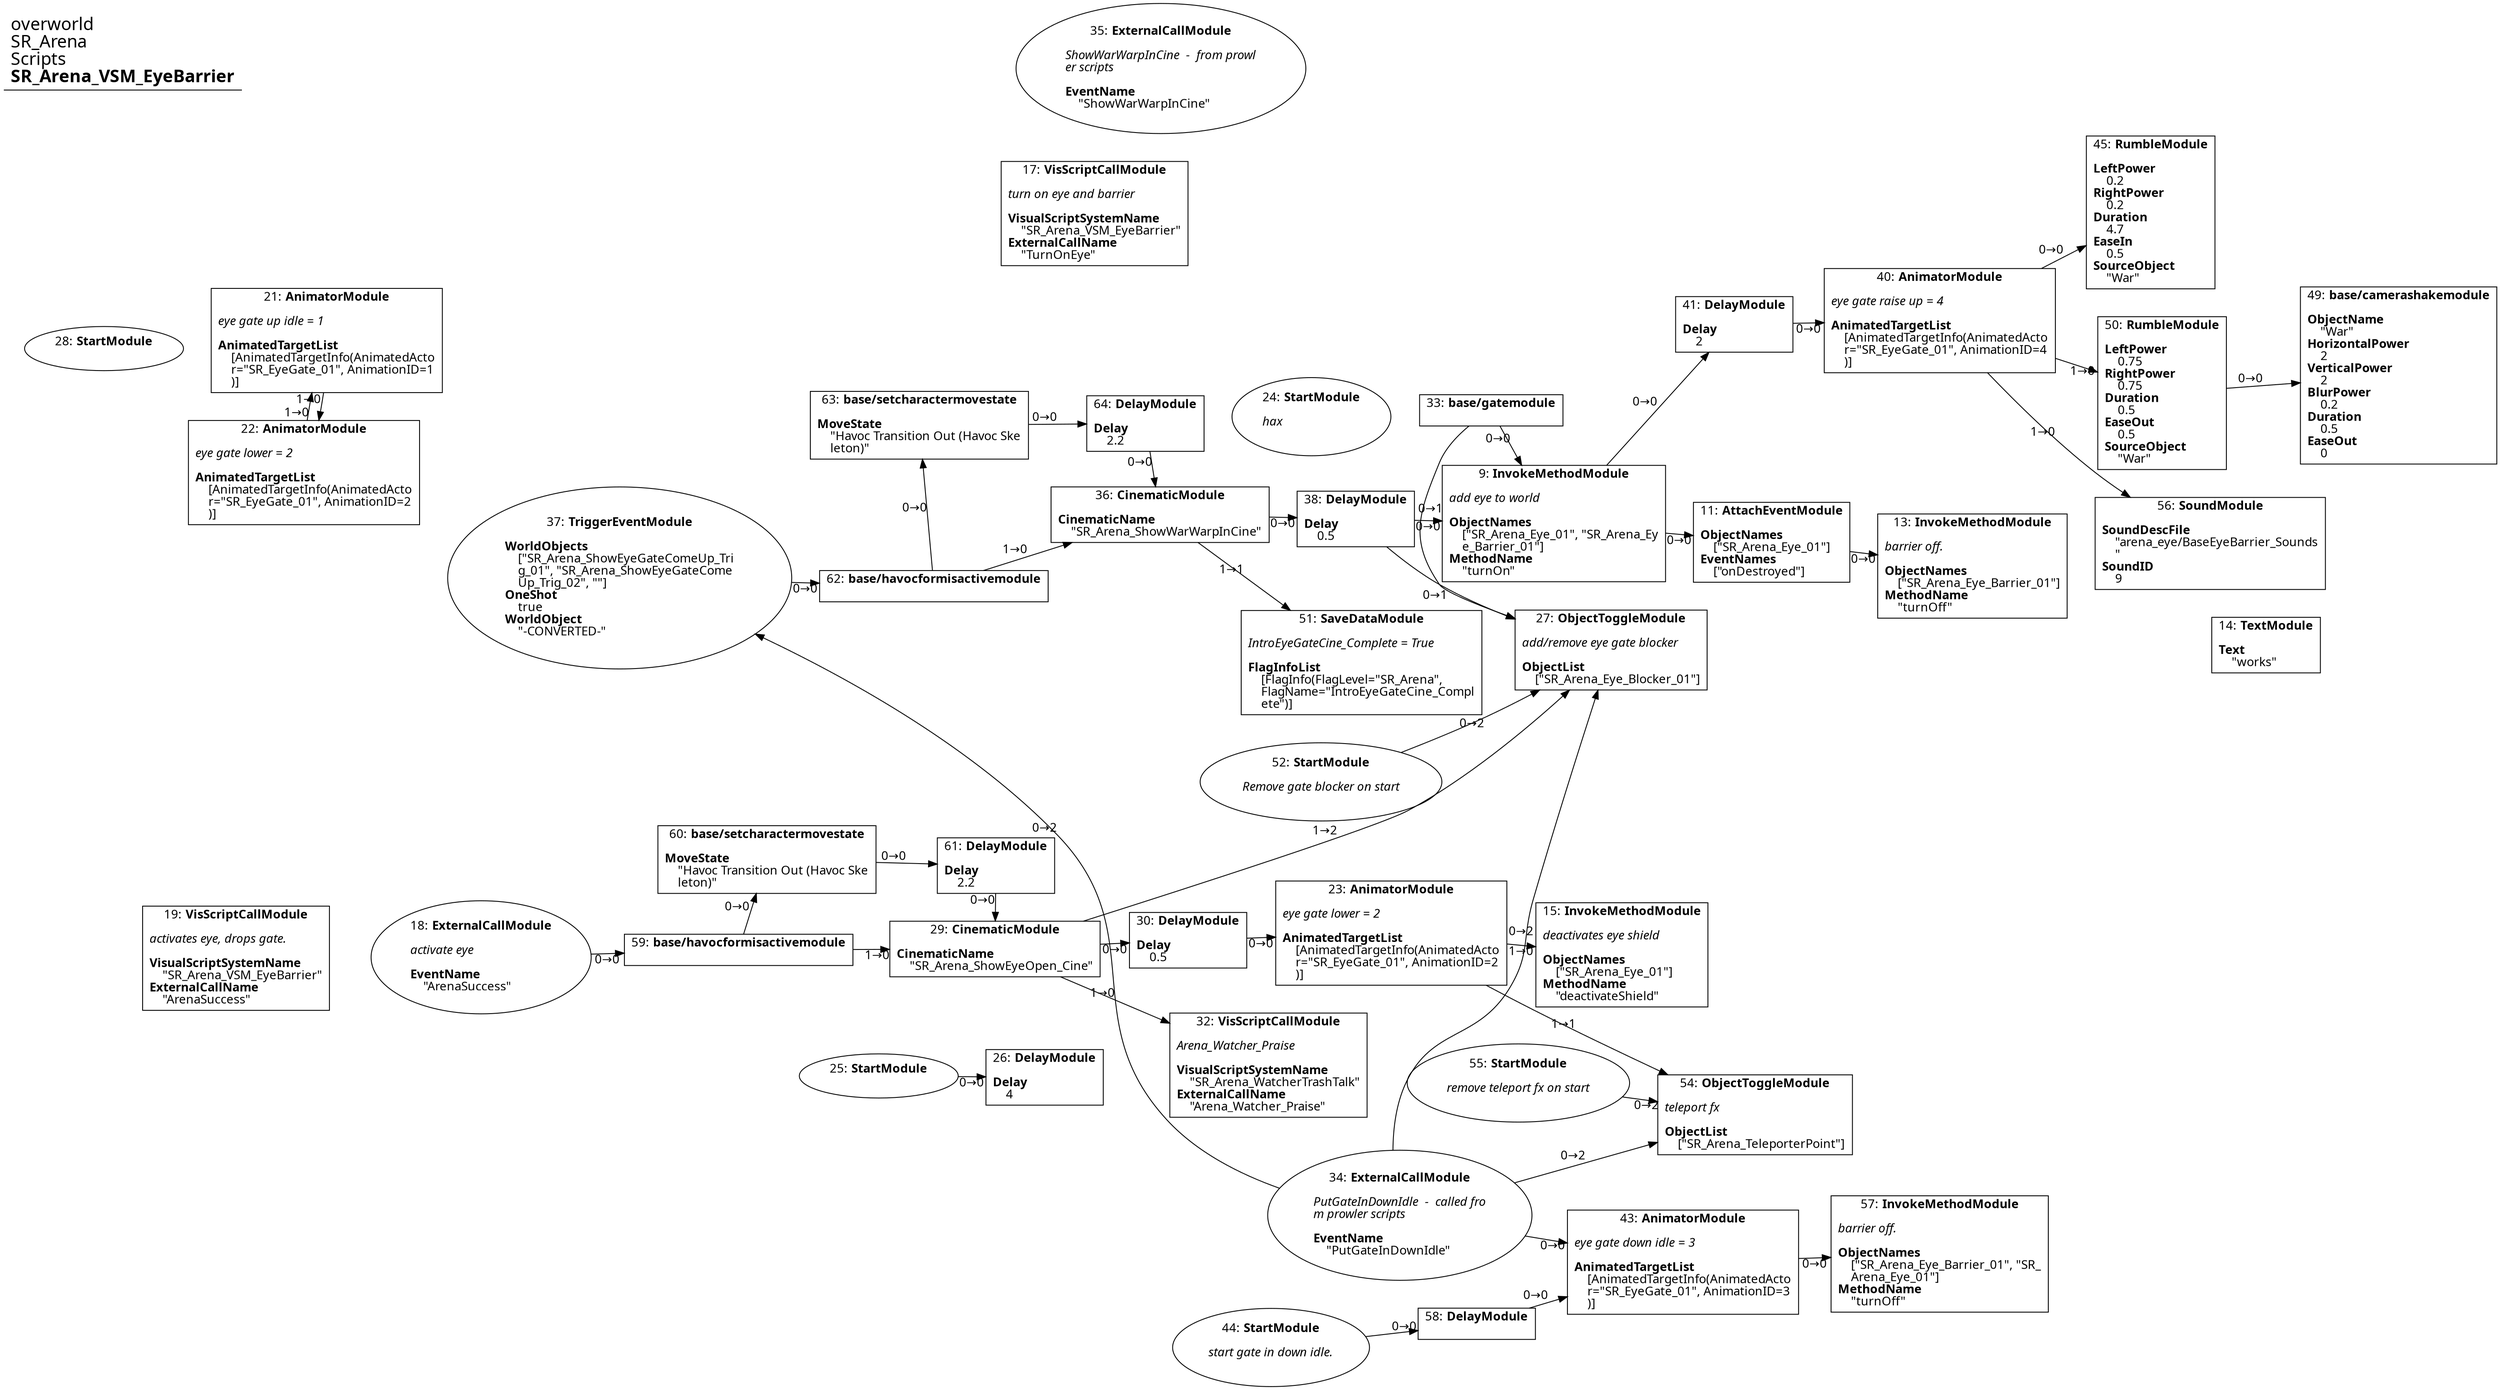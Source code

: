 digraph {
    layout = fdp;
    overlap = prism;
    sep = "+16";
    splines = spline;

    node [ shape = box ];

    graph [ fontname = "Segoe UI" ];
    node [ fontname = "Segoe UI" ];
    edge [ fontname = "Segoe UI" ];

    9 [ label = <9: <b>InvokeMethodModule</b><br/><br/><i>add eye to world<br align="left"/></i><br align="left"/><b>ObjectNames</b><br align="left"/>    [&quot;SR_Arena_Eye_01&quot;, &quot;SR_Arena_Ey<br align="left"/>    e_Barrier_01&quot;]<br align="left"/><b>MethodName</b><br align="left"/>    &quot;turnOn&quot;<br align="left"/>> ];
    9 [ pos = "0.37300003,-0.558!" ];
    9 -> 11 [ label = "0→0" ];
    9 -> 41 [ label = "0→0" ];

    11 [ label = <11: <b>AttachEventModule</b><br/><br/><b>ObjectNames</b><br align="left"/>    [&quot;SR_Arena_Eye_01&quot;]<br align="left"/><b>EventNames</b><br align="left"/>    [&quot;onDestroyed&quot;]<br align="left"/>> ];
    11 [ pos = "0.615,-0.558!" ];
    11 -> 13 [ label = "0→0" ];

    13 [ label = <13: <b>InvokeMethodModule</b><br/><br/><i>barrier off.<br align="left"/></i><br align="left"/><b>ObjectNames</b><br align="left"/>    [&quot;SR_Arena_Eye_Barrier_01&quot;]<br align="left"/><b>MethodName</b><br align="left"/>    &quot;turnOff&quot;<br align="left"/>> ];
    13 [ pos = "0.82000005,-0.558!" ];

    14 [ label = <14: <b>TextModule</b><br/><br/><b>Text</b><br align="left"/>    &quot;works&quot;<br align="left"/>> ];
    14 [ pos = "1.1580001,-0.64000005!" ];

    15 [ label = <15: <b>InvokeMethodModule</b><br/><br/><i>deactivates eye shield<br align="left"/></i><br align="left"/><b>ObjectNames</b><br align="left"/>    [&quot;SR_Arena_Eye_01&quot;]<br align="left"/><b>MethodName</b><br align="left"/>    &quot;deactivateShield&quot;<br align="left"/>> ];
    15 [ pos = "0.282,-1.3010001!" ];

    17 [ label = <17: <b>VisScriptCallModule</b><br/><br/><i>turn on eye and barrier<br align="left"/></i><br align="left"/><b>VisualScriptSystemName</b><br align="left"/>    &quot;SR_Arena_VSM_EyeBarrier&quot;<br align="left"/><b>ExternalCallName</b><br align="left"/>    &quot;TurnOnEye&quot;<br align="left"/>> ];
    17 [ pos = "-0.52000004,-0.056!" ];

    18 [ label = <18: <b>ExternalCallModule</b><br/><br/><i>activate eye<br align="left"/></i><br align="left"/><b>EventName</b><br align="left"/>    &quot;ArenaSuccess&quot;<br align="left"/>> ];
    18 [ shape = oval ]
    18 [ pos = "-1.485,-1.2550001!" ];
    18 -> 59 [ label = "0→0" ];

    19 [ label = <19: <b>VisScriptCallModule</b><br/><br/><i>activates eye, drops gate.<br align="left"/></i><br align="left"/><b>VisualScriptSystemName</b><br align="left"/>    &quot;SR_Arena_VSM_EyeBarrier&quot;<br align="left"/><b>ExternalCallName</b><br align="left"/>    &quot;ArenaSuccess&quot;<br align="left"/>> ];
    19 [ pos = "-1.6890001,-1.256!" ];

    21 [ label = <21: <b>AnimatorModule</b><br/><br/><i>eye gate up idle = 1<br align="left"/></i><br align="left"/><b>AnimatedTargetList</b><br align="left"/>    [AnimatedTargetInfo(AnimatedActo<br align="left"/>    r=&quot;SR_EyeGate_01&quot;, AnimationID=1<br align="left"/>    )]<br align="left"/>> ];
    21 [ pos = "-1.598,-0.321!" ];
    21 -> 22 [ label = "1→0" ];

    22 [ label = <22: <b>AnimatorModule</b><br/><br/><i>eye gate lower = 2<br align="left"/></i><br align="left"/><b>AnimatedTargetList</b><br align="left"/>    [AnimatedTargetInfo(AnimatedActo<br align="left"/>    r=&quot;SR_EyeGate_01&quot;, AnimationID=2<br align="left"/>    )]<br align="left"/>> ];
    22 [ pos = "-1.5990001,-0.45100003!" ];
    22 -> 21 [ label = "1→0" ];

    23 [ label = <23: <b>AnimatorModule</b><br/><br/><i>eye gate lower = 2<br align="left"/></i><br align="left"/><b>AnimatedTargetList</b><br align="left"/>    [AnimatedTargetInfo(AnimatedActo<br align="left"/>    r=&quot;SR_EyeGate_01&quot;, AnimationID=2<br align="left"/>    )]<br align="left"/>> ];
    23 [ pos = "-0.019000001,-1.2780001!" ];
    23 -> 15 [ label = "1→0" ];
    23 -> 54 [ label = "1→1" ];

    24 [ label = <24: <b>StartModule</b><br/><br/><i>hax<br align="left"/></i><br align="left"/>> ];
    24 [ shape = oval ]
    24 [ pos = "-0.120000005,-0.402!" ];

    25 [ label = <25: <b>StartModule</b><br/><br/>> ];
    25 [ shape = oval ]
    25 [ pos = "-0.813,-1.4460001!" ];
    25 -> 26 [ label = "0→0" ];

    26 [ label = <26: <b>DelayModule</b><br/><br/><b>Delay</b><br align="left"/>    4<br align="left"/>> ];
    26 [ pos = "-0.61300004,-1.4460001!" ];

    27 [ label = <27: <b>ObjectToggleModule</b><br/><br/><i>add/remove eye gate blocker<br align="left"/></i><br align="left"/><b>ObjectList</b><br align="left"/>    [&quot;SR_Arena_Eye_Blocker_01&quot;]<br align="left"/>> ];
    27 [ pos = "0.40100002,-0.73600006!" ];

    28 [ label = <28: <b>StartModule</b><br/><br/>> ];
    28 [ shape = oval ]
    28 [ pos = "-1.904,-0.30900002!" ];

    29 [ label = <29: <b>CinematicModule</b><br/><br/><b>CinematicName</b><br align="left"/>    &quot;SR_Arena_ShowEyeOpen_Cine&quot;<br align="left"/>> ];
    29 [ pos = "-0.42000002,-1.2780001!" ];
    29 -> 30 [ label = "0→0" ];
    29 -> 32 [ label = "1→0" ];
    29 -> 27 [ label = "1→2" ];

    30 [ label = <30: <b>DelayModule</b><br/><br/><b>Delay</b><br align="left"/>    0.5<br align="left"/>> ];
    30 [ pos = "-0.20600002,-1.2780001!" ];
    30 -> 23 [ label = "0→0" ];

    32 [ label = <32: <b>VisScriptCallModule</b><br/><br/><i>Arena_Watcher_Praise<br align="left"/></i><br align="left"/><b>VisualScriptSystemName</b><br align="left"/>    &quot;SR_Arena_WatcherTrashTalk&quot;<br align="left"/><b>ExternalCallName</b><br align="left"/>    &quot;Arena_Watcher_Praise&quot;<br align="left"/>> ];
    32 [ pos = "-0.19700001,-1.4840001!" ];

    33 [ label = <33: <b>base/gatemodule</b><br/><br/>> ];
    33 [ pos = "0.076000005,-0.39900002!" ];
    33 -> 9 [ label = "0→0" ];
    33 -> 27 [ label = "0→1" ];

    34 [ label = <34: <b>ExternalCallModule</b><br/><br/><i>PutGateInDownIdle  -  called fro<br align="left"/>m prowler scripts<br align="left"/></i><br align="left"/><b>EventName</b><br align="left"/>    &quot;PutGateInDownIdle&quot;<br align="left"/>> ];
    34 [ shape = oval ]
    34 [ pos = "-0.047000002,-1.6330001!" ];
    34 -> 43 [ label = "0→0" ];
    34 -> 54 [ label = "0→2" ];
    34 -> 37 [ label = "0→2" ];
    34 -> 27 [ label = "0→2" ];

    35 [ label = <35: <b>ExternalCallModule</b><br/><br/><i>ShowWarWarpInCine  -  from prowl<br align="left"/>er scripts<br align="left"/></i><br align="left"/><b>EventName</b><br align="left"/>    &quot;ShowWarWarpInCine&quot;<br align="left"/>> ];
    35 [ shape = oval ]
    35 [ pos = "-0.42900002,0.15400001!" ];

    36 [ label = <36: <b>CinematicModule</b><br/><br/><b>CinematicName</b><br align="left"/>    &quot;SR_Arena_ShowWarWarpInCine&quot;<br align="left"/>> ];
    36 [ pos = "-0.141,-0.558!" ];
    36 -> 38 [ label = "0→0" ];
    36 -> 51 [ label = "1→1" ];

    37 [ label = <37: <b>TriggerEventModule</b><br/><br/><b>WorldObjects</b><br align="left"/>    [&quot;SR_Arena_ShowEyeGateComeUp_Tri<br align="left"/>    g_01&quot;, &quot;SR_Arena_ShowEyeGateCome<br align="left"/>    Up_Trig_02&quot;, &quot;&quot;]<br align="left"/><b>OneShot</b><br align="left"/>    true<br align="left"/><b>WorldObject</b><br align="left"/>    &quot;-CONVERTED-&quot;<br align="left"/>> ];
    37 [ shape = oval ]
    37 [ pos = "-1.141,-0.528!" ];
    37 -> 62 [ label = "0→0" ];

    38 [ label = <38: <b>DelayModule</b><br/><br/><b>Delay</b><br align="left"/>    0.5<br align="left"/>> ];
    38 [ pos = "0.072000004,-0.558!" ];
    38 -> 9 [ label = "0→0" ];
    38 -> 27 [ label = "0→1" ];

    40 [ label = <40: <b>AnimatorModule</b><br/><br/><i>eye gate raise up = 4<br align="left"/></i><br align="left"/><b>AnimatedTargetList</b><br align="left"/>    [AnimatedTargetInfo(AnimatedActo<br align="left"/>    r=&quot;SR_EyeGate_01&quot;, AnimationID=4<br align="left"/>    )]<br align="left"/>> ];
    40 [ pos = "0.78800005,-0.349!" ];
    40 -> 45 [ label = "0→0" ];
    40 -> 50 [ label = "1→0" ];
    40 -> 56 [ label = "1→0" ];

    41 [ label = <41: <b>DelayModule</b><br/><br/><b>Delay</b><br align="left"/>    2<br align="left"/>> ];
    41 [ pos = "0.61600006,-0.349!" ];
    41 -> 40 [ label = "0→0" ];

    43 [ label = <43: <b>AnimatorModule</b><br/><br/><i>eye gate down idle = 3<br align="left"/></i><br align="left"/><b>AnimatedTargetList</b><br align="left"/>    [AnimatedTargetInfo(AnimatedActo<br align="left"/>    r=&quot;SR_EyeGate_01&quot;, AnimationID=3<br align="left"/>    )]<br align="left"/>> ];
    43 [ pos = "0.28500003,-1.7210001!" ];
    43 -> 57 [ label = "0→0" ];

    44 [ label = <44: <b>StartModule</b><br/><br/><i>start gate in down idle.<br align="left"/></i><br align="left"/>> ];
    44 [ shape = oval ]
    44 [ pos = "-0.16600001,-1.7550001!" ];
    44 -> 58 [ label = "0→0" ];

    45 [ label = <45: <b>RumbleModule</b><br/><br/><b>LeftPower</b><br align="left"/>    0.2<br align="left"/><b>RightPower</b><br align="left"/>    0.2<br align="left"/><b>Duration</b><br align="left"/>    4.7<br align="left"/><b>EaseIn</b><br align="left"/>    0.5<br align="left"/><b>SourceObject</b><br align="left"/>    &quot;War&quot;<br align="left"/>> ];
    45 [ pos = "1.041,-0.28!" ];

    49 [ label = <49: <b>base/camerashakemodule</b><br/><br/><b>ObjectName</b><br align="left"/>    &quot;War&quot;<br align="left"/><b>HorizontalPower</b><br align="left"/>    2<br align="left"/><b>VerticalPower</b><br align="left"/>    2<br align="left"/><b>BlurPower</b><br align="left"/>    0.2<br align="left"/><b>Duration</b><br align="left"/>    0.5<br align="left"/><b>EaseOut</b><br align="left"/>    0<br align="left"/>> ];
    49 [ pos = "1.207,-0.372!" ];

    50 [ label = <50: <b>RumbleModule</b><br/><br/><b>LeftPower</b><br align="left"/>    0.75<br align="left"/><b>RightPower</b><br align="left"/>    0.75<br align="left"/><b>Duration</b><br align="left"/>    0.5<br align="left"/><b>EaseOut</b><br align="left"/>    0.5<br align="left"/><b>SourceObject</b><br align="left"/>    &quot;War&quot;<br align="left"/>> ];
    50 [ pos = "1.042,-0.372!" ];
    50 -> 49 [ label = "0→0" ];

    51 [ label = <51: <b>SaveDataModule</b><br/><br/><i>IntroEyeGateCine_Complete = True<br align="left"/></i><br align="left"/><b>FlagInfoList</b><br align="left"/>    [FlagInfo(FlagLevel=&quot;SR_Arena&quot;, <br align="left"/>    FlagName=&quot;IntroEyeGateCine_Compl<br align="left"/>    ete&quot;)]<br align="left"/>> ];
    51 [ pos = "0.074,-0.76000005!" ];

    52 [ label = <52: <b>StartModule</b><br/><br/><i>Remove gate blocker on start<br align="left"/></i><br align="left"/>> ];
    52 [ shape = oval ]
    52 [ pos = "-0.034,-0.91800004!" ];
    52 -> 27 [ label = "0→2" ];

    54 [ label = <54: <b>ObjectToggleModule</b><br/><br/><i>teleport fx<br align="left"/></i><br align="left"/><b>ObjectList</b><br align="left"/>    [&quot;SR_Arena_TeleporterPoint&quot;]<br align="left"/>> ];
    54 [ pos = "0.284,-1.5270001!" ];

    55 [ label = <55: <b>StartModule</b><br/><br/><i>remove teleport fx on start<br align="left"/></i><br align="left"/>> ];
    55 [ shape = oval ]
    55 [ pos = "0.026,-1.534!" ];
    55 -> 54 [ label = "0→2" ];

    56 [ label = <56: <b>SoundModule</b><br/><br/><b>SoundDescFile</b><br align="left"/>    &quot;arena_eye/BaseEyeBarrier_Sounds<br align="left"/>    &quot;<br align="left"/><b>SoundID</b><br align="left"/>    9<br align="left"/>> ];
    56 [ pos = "1.067,-0.47500002!" ];

    57 [ label = <57: <b>InvokeMethodModule</b><br/><br/><i>barrier off.<br align="left"/></i><br align="left"/><b>ObjectNames</b><br align="left"/>    [&quot;SR_Arena_Eye_Barrier_01&quot;, &quot;SR_<br align="left"/>    Arena_Eye_01&quot;]<br align="left"/><b>MethodName</b><br align="left"/>    &quot;turnOff&quot;<br align="left"/>> ];
    57 [ pos = "0.50200003,-1.7210001!" ];

    58 [ label = <58: <b>DelayModule</b><br/><br/>> ];
    58 [ pos = "0.045,-1.7550001!" ];
    58 -> 43 [ label = "0→0" ];

    59 [ label = <59: <b>base/havocformisactivemodule</b><br/><br/>> ];
    59 [ pos = "-1.213,-1.2550001!" ];
    59 -> 60 [ label = "0→0" ];
    59 -> 29 [ label = "1→0" ];

    60 [ label = <60: <b>base/setcharactermovestate</b><br/><br/><b>MoveState</b><br align="left"/>    &quot;Havoc Transition Out (Havoc Ske<br align="left"/>    leton)&quot;<br align="left"/>> ];
    60 [ pos = "-0.93000007,-1.1240001!" ];
    60 -> 61 [ label = "0→0" ];

    61 [ label = <61: <b>DelayModule</b><br/><br/><b>Delay</b><br align="left"/>    2.2<br align="left"/>> ];
    61 [ pos = "-0.65300006,-1.1240001!" ];
    61 -> 29 [ label = "0→0" ];

    62 [ label = <62: <b>base/havocformisactivemodule</b><br/><br/>> ];
    62 [ pos = "-0.90500003,-0.535!" ];
    62 -> 63 [ label = "0→0" ];
    62 -> 36 [ label = "1→0" ];

    63 [ label = <63: <b>base/setcharactermovestate</b><br/><br/><b>MoveState</b><br align="left"/>    &quot;Havoc Transition Out (Havoc Ske<br align="left"/>    leton)&quot;<br align="left"/>> ];
    63 [ pos = "-0.62200004,-0.404!" ];
    63 -> 64 [ label = "0→0" ];

    64 [ label = <64: <b>DelayModule</b><br/><br/><b>Delay</b><br align="left"/>    2.2<br align="left"/>> ];
    64 [ pos = "-0.34500003,-0.404!" ];
    64 -> 36 [ label = "0→0" ];

    title [ pos = "-1.9050001,0.155!" ];
    title [ shape = underline ];
    title [ label = <<font point-size="20">overworld<br align="left"/>SR_Arena<br align="left"/>Scripts<br align="left"/><b>SR_Arena_VSM_EyeBarrier</b><br align="left"/></font>> ];
}

